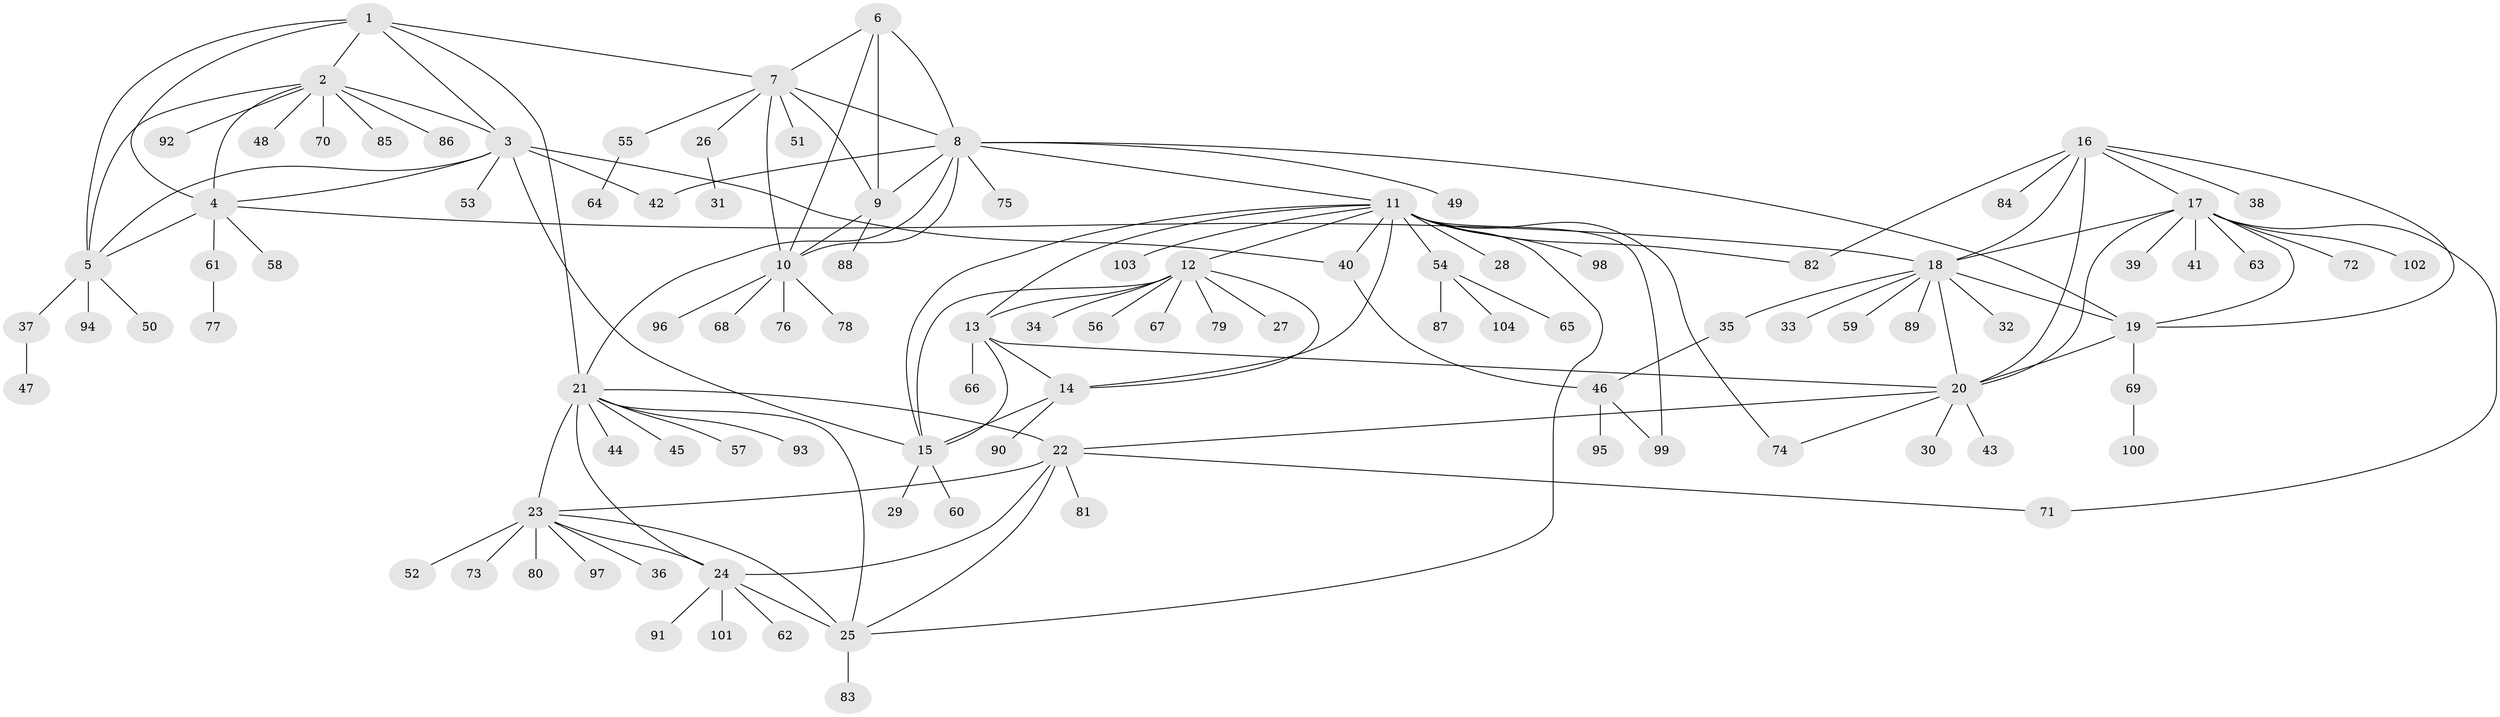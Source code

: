 // Generated by graph-tools (version 1.1) at 2025/50/03/09/25 03:50:36]
// undirected, 104 vertices, 146 edges
graph export_dot {
graph [start="1"]
  node [color=gray90,style=filled];
  1;
  2;
  3;
  4;
  5;
  6;
  7;
  8;
  9;
  10;
  11;
  12;
  13;
  14;
  15;
  16;
  17;
  18;
  19;
  20;
  21;
  22;
  23;
  24;
  25;
  26;
  27;
  28;
  29;
  30;
  31;
  32;
  33;
  34;
  35;
  36;
  37;
  38;
  39;
  40;
  41;
  42;
  43;
  44;
  45;
  46;
  47;
  48;
  49;
  50;
  51;
  52;
  53;
  54;
  55;
  56;
  57;
  58;
  59;
  60;
  61;
  62;
  63;
  64;
  65;
  66;
  67;
  68;
  69;
  70;
  71;
  72;
  73;
  74;
  75;
  76;
  77;
  78;
  79;
  80;
  81;
  82;
  83;
  84;
  85;
  86;
  87;
  88;
  89;
  90;
  91;
  92;
  93;
  94;
  95;
  96;
  97;
  98;
  99;
  100;
  101;
  102;
  103;
  104;
  1 -- 2;
  1 -- 3;
  1 -- 4;
  1 -- 5;
  1 -- 7;
  1 -- 21;
  2 -- 3;
  2 -- 4;
  2 -- 5;
  2 -- 48;
  2 -- 70;
  2 -- 85;
  2 -- 86;
  2 -- 92;
  3 -- 4;
  3 -- 5;
  3 -- 15;
  3 -- 40;
  3 -- 42;
  3 -- 53;
  4 -- 5;
  4 -- 18;
  4 -- 58;
  4 -- 61;
  5 -- 37;
  5 -- 50;
  5 -- 94;
  6 -- 7;
  6 -- 8;
  6 -- 9;
  6 -- 10;
  7 -- 8;
  7 -- 9;
  7 -- 10;
  7 -- 26;
  7 -- 51;
  7 -- 55;
  8 -- 9;
  8 -- 10;
  8 -- 11;
  8 -- 19;
  8 -- 21;
  8 -- 42;
  8 -- 49;
  8 -- 75;
  9 -- 10;
  9 -- 88;
  10 -- 68;
  10 -- 76;
  10 -- 78;
  10 -- 96;
  11 -- 12;
  11 -- 13;
  11 -- 14;
  11 -- 15;
  11 -- 25;
  11 -- 28;
  11 -- 40;
  11 -- 54;
  11 -- 74;
  11 -- 82;
  11 -- 98;
  11 -- 99;
  11 -- 103;
  12 -- 13;
  12 -- 14;
  12 -- 15;
  12 -- 27;
  12 -- 34;
  12 -- 56;
  12 -- 67;
  12 -- 79;
  13 -- 14;
  13 -- 15;
  13 -- 20;
  13 -- 66;
  14 -- 15;
  14 -- 90;
  15 -- 29;
  15 -- 60;
  16 -- 17;
  16 -- 18;
  16 -- 19;
  16 -- 20;
  16 -- 38;
  16 -- 82;
  16 -- 84;
  17 -- 18;
  17 -- 19;
  17 -- 20;
  17 -- 39;
  17 -- 41;
  17 -- 63;
  17 -- 71;
  17 -- 72;
  17 -- 102;
  18 -- 19;
  18 -- 20;
  18 -- 32;
  18 -- 33;
  18 -- 35;
  18 -- 59;
  18 -- 89;
  19 -- 20;
  19 -- 69;
  20 -- 22;
  20 -- 30;
  20 -- 43;
  20 -- 74;
  21 -- 22;
  21 -- 23;
  21 -- 24;
  21 -- 25;
  21 -- 44;
  21 -- 45;
  21 -- 57;
  21 -- 93;
  22 -- 23;
  22 -- 24;
  22 -- 25;
  22 -- 71;
  22 -- 81;
  23 -- 24;
  23 -- 25;
  23 -- 36;
  23 -- 52;
  23 -- 73;
  23 -- 80;
  23 -- 97;
  24 -- 25;
  24 -- 62;
  24 -- 91;
  24 -- 101;
  25 -- 83;
  26 -- 31;
  35 -- 46;
  37 -- 47;
  40 -- 46;
  46 -- 95;
  46 -- 99;
  54 -- 65;
  54 -- 87;
  54 -- 104;
  55 -- 64;
  61 -- 77;
  69 -- 100;
}
